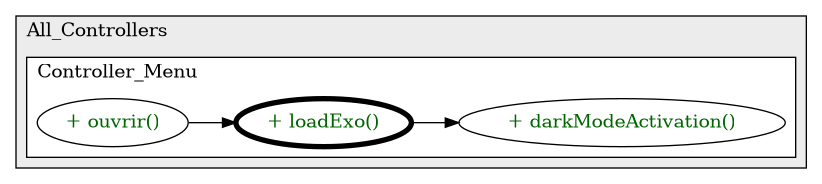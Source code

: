 @startuml

/' diagram meta data start
config=CallConfiguration;
{
  "rootMethod": "Version_Etudiant.All_Controllers.Controller_Menu#loadExo()",
  "projectClassification": {
    "searchMode": "OpenProject", // OpenProject, AllProjects
    "includedProjects": "",
    "pathEndKeywords": "*.impl",
    "isClientPath": "",
    "isClientName": "",
    "isTestPath": "",
    "isTestName": "",
    "isMappingPath": "",
    "isMappingName": "",
    "isDataAccessPath": "",
    "isDataAccessName": "",
    "isDataStructurePath": "",
    "isDataStructureName": "",
    "isInterfaceStructuresPath": "",
    "isInterfaceStructuresName": "",
    "isEntryPointPath": "",
    "isEntryPointName": "",
    "treatFinalFieldsAsMandatory": false
  },
  "graphRestriction": {
    "classPackageExcludeFilter": "",
    "classPackageIncludeFilter": "",
    "classNameExcludeFilter": "",
    "classNameIncludeFilter": "",
    "methodNameExcludeFilter": "",
    "methodNameIncludeFilter": "",
    "removeByInheritance": "", // inheritance/annotation based filtering is done in a second step
    "removeByAnnotation": "",
    "removeByClassPackage": "", // cleanup the graph after inheritance/annotation based filtering is done
    "removeByClassName": "",
    "cutMappings": false,
    "cutEnum": true,
    "cutTests": true,
    "cutClient": true,
    "cutDataAccess": true,
    "cutInterfaceStructures": true,
    "cutDataStructures": true,
    "cutGetterAndSetter": true,
    "cutConstructors": true
  },
  "graphTraversal": {
    "forwardDepth": 3,
    "backwardDepth": 3,
    "classPackageExcludeFilter": "",
    "classPackageIncludeFilter": "",
    "classNameExcludeFilter": "",
    "classNameIncludeFilter": "",
    "methodNameExcludeFilter": "",
    "methodNameIncludeFilter": "",
    "hideMappings": false,
    "hideDataStructures": false,
    "hidePrivateMethods": true,
    "hideInterfaceCalls": true, // indirection: implementation -> interface (is hidden) -> implementation
    "onlyShowApplicationEntryPoints": false, // root node is included
    "useMethodCallsForStructureDiagram": "ForwardOnly" // ForwardOnly, BothDirections, No
  },
  "details": {
    "aggregation": "GroupByClass", // ByClass, GroupByClass, None
    "showMethodParametersTypes": false,
    "showMethodParametersNames": false,
    "showMethodReturnType": false,
    "showPackageLevels": 2,
    "showCallOrder": false,
    "edgeMode": "MethodsOnly", // TypesOnly, MethodsOnly, TypesAndMethods, MethodsAndDirectTypeUsage
    "showDetailedClassStructure": false
  },
  "rootClass": "Version_Etudiant.All_Controllers.Controller_Menu",
  "extensionCallbackMethod": "" // qualified.class.name#methodName - signature: public static String method(String)
}
diagram meta data end '/



digraph g {
    rankdir="LR"
    splines=polyline
    

'nodes 
subgraph cluster_1850614151 { 
   	label=All_Controllers
	labeljust=l
	fillcolor="#ececec"
	style=filled
   
   subgraph cluster_1532096994 { 
   	label=Controller_Menu
	labeljust=l
	fillcolor=white
	style=filled
   
   Controller_Menu1397209006XXXdarkModeActivation79702124[
	label="+ darkModeActivation()"
	style=filled
	fillcolor=white
	tooltip="Controller_Menu

null"
	fontcolor=darkgreen
];

Controller_Menu1397209006XXXloadExo0[
	label="+ loadExo()"
	style=filled
	fillcolor=white
	tooltip="Controller_Menu

null"
	penwidth=4
	fontcolor=darkgreen
];

Controller_Menu1397209006XXXouvrir1067311644[
	label="+ ouvrir()"
	style=filled
	fillcolor=white
	tooltip="Controller_Menu

null"
	fontcolor=darkgreen
];
} 
} 

'edges    
Controller_Menu1397209006XXXloadExo0 -> Controller_Menu1397209006XXXdarkModeActivation79702124;
Controller_Menu1397209006XXXouvrir1067311644 -> Controller_Menu1397209006XXXloadExo0;
    
}
@enduml